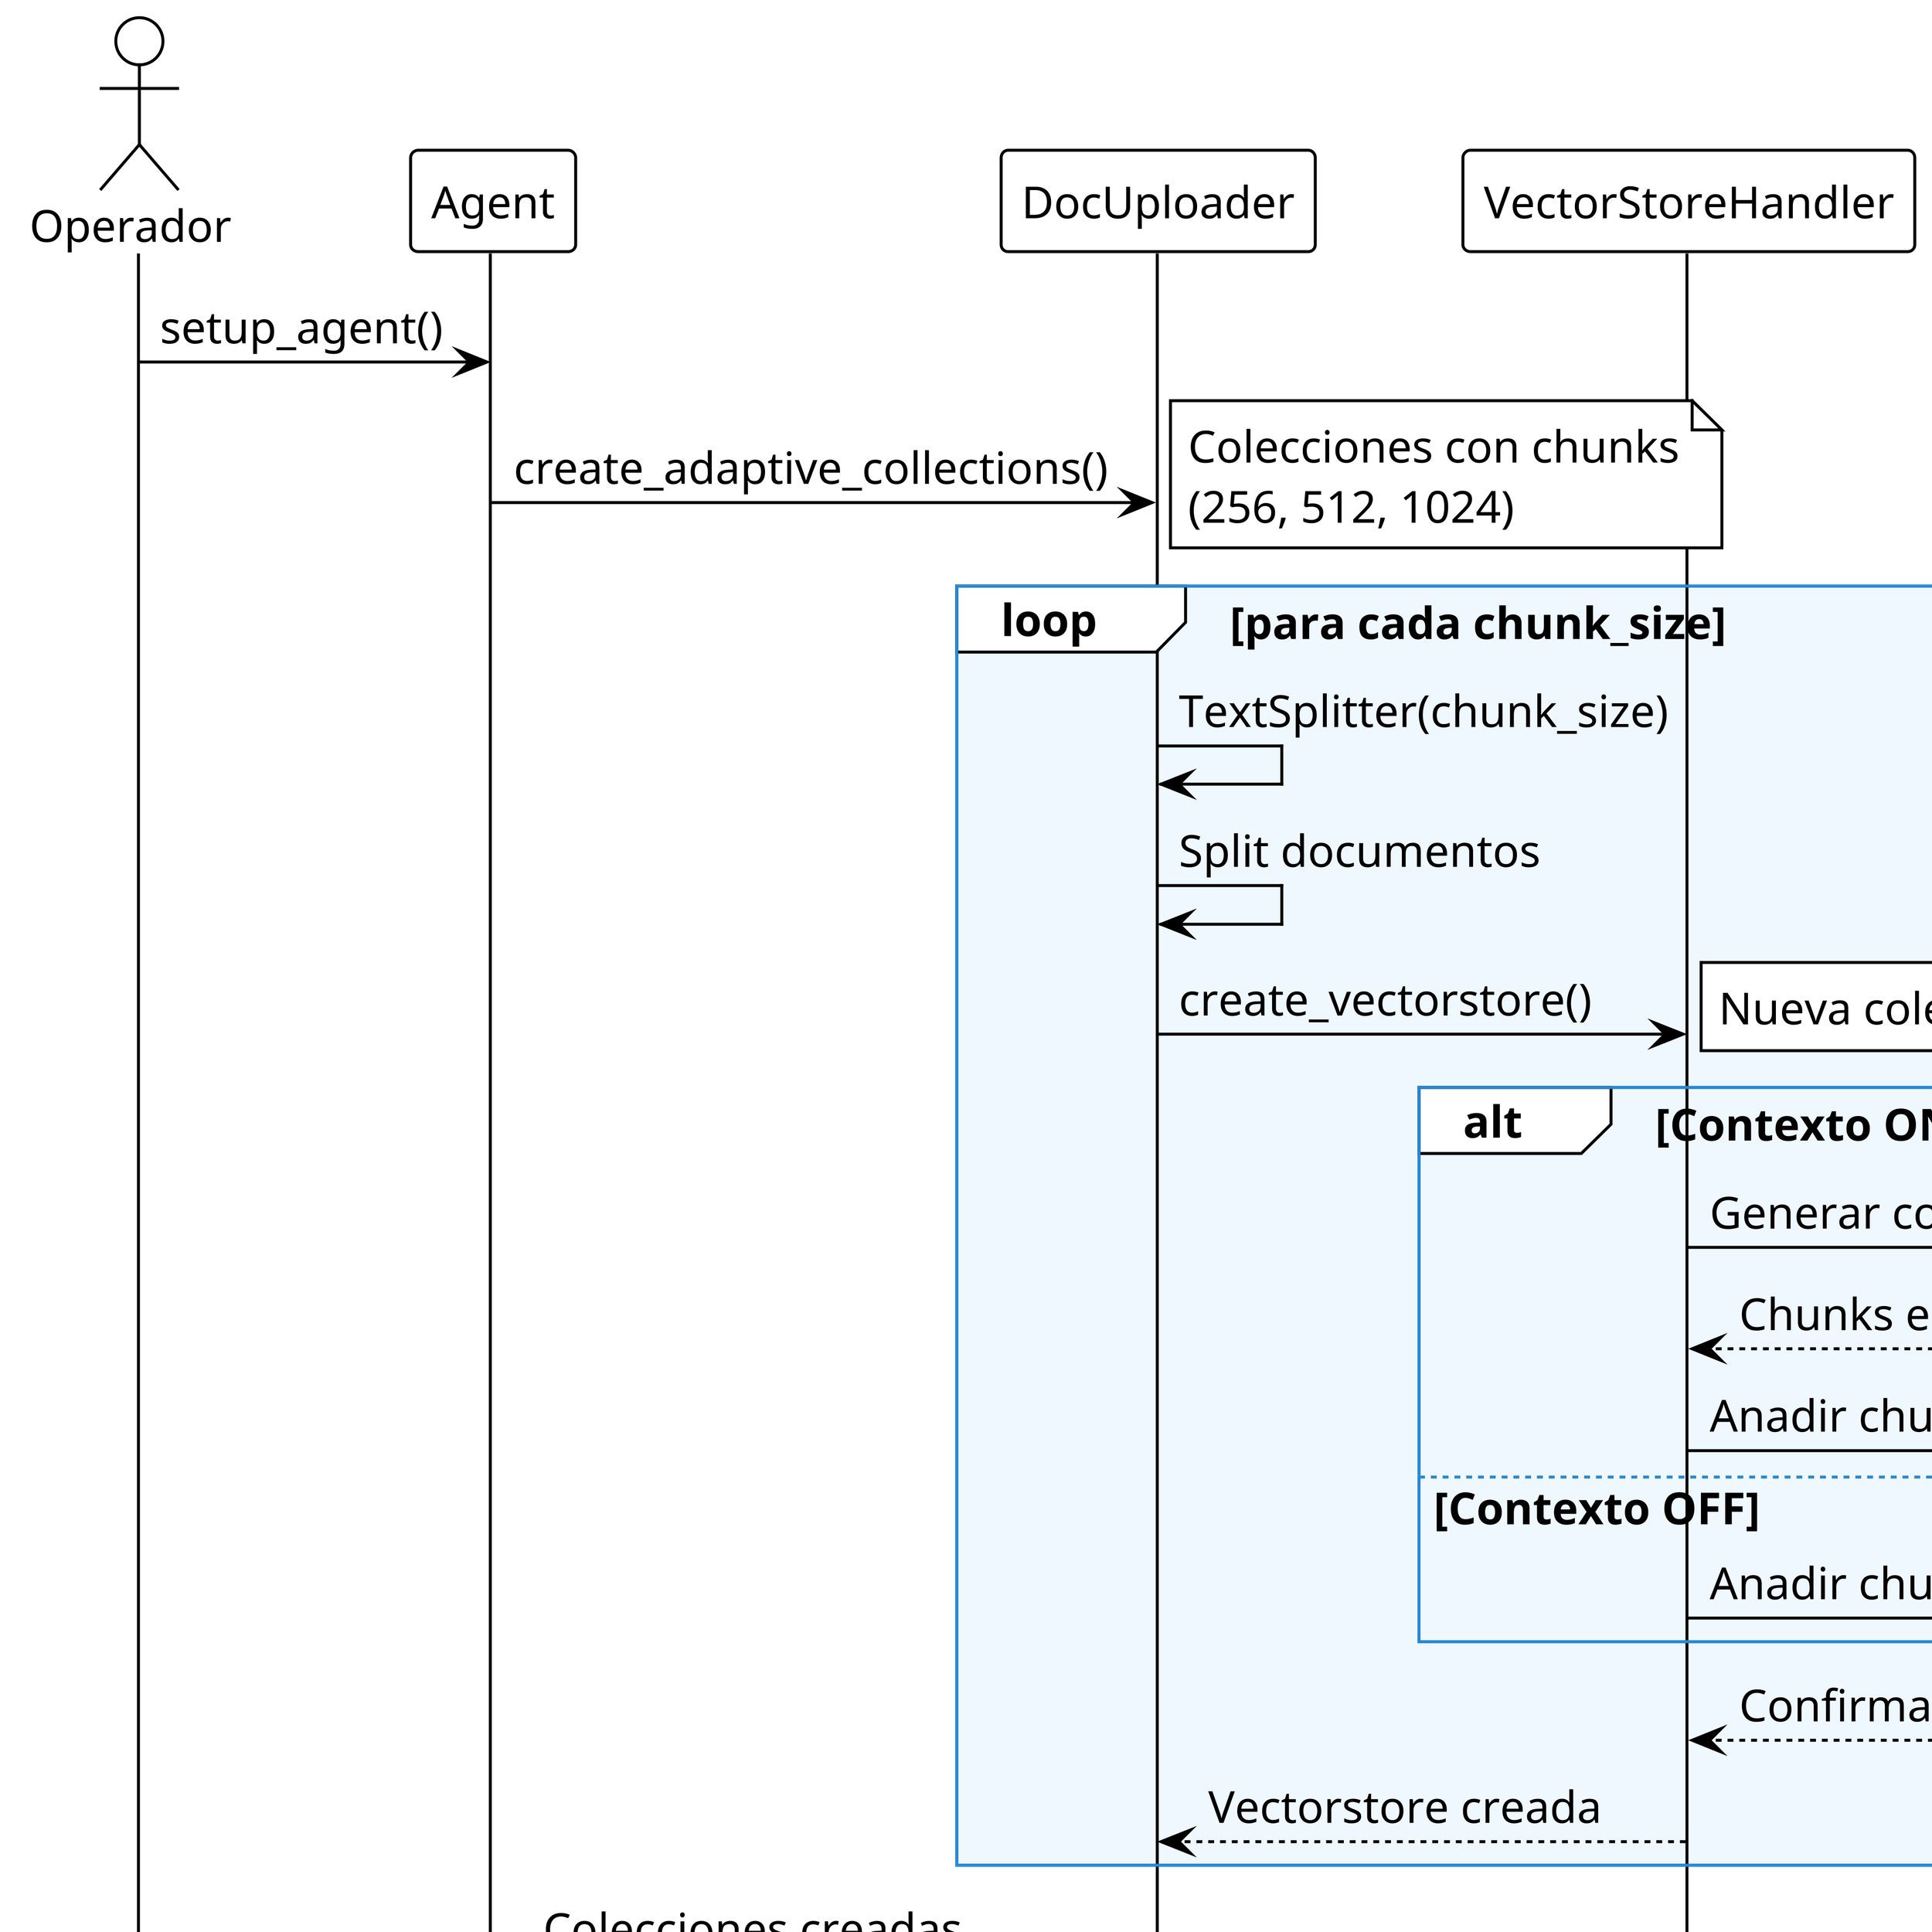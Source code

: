 @startuml
!theme plain
skinparam {
    dpi 600
    shadowing false
    backgroundColor transparent
    defaultFontName "Arial"
    defaultFontSize 15
    sequenceArrowThickness 1
    sequenceParticipant {
        padding 5
    }
    package {
        borderColor #2688d4
        backgroundColor #f0f8ff
    }
    database {
        borderColor #2688d4
        backgroundColor #add8e6
    }
}

actor "Operador" as Operator
participant "Agent" as Agent
participant "DocUploader" as Uploader
participant "VectorStoreHandler" as Handler
participant "ContextGen" as ContextGen
participant "Milvus" as VectorStore

Operator -> Agent: setup_agent()
Agent -> Uploader: create_adaptive_collections()
note right: Colecciones con chunks\n(256, 512, 1024)

loop para cada chunk_size
    Uploader -> Uploader: TextSplitter(chunk_size)
    Uploader -> Uploader: Split documentos
    
    Uploader -> Handler: create_vectorstore()
    note right: Nueva coleccion

    alt Contexto ON
        Handler -> ContextGen: Generar contexto
        ContextGen --> Handler: Chunks enriquecidos
        Handler -> VectorStore: Anadir chunks+contexto
    else Contexto OFF
        Handler -> VectorStore: Anadir chunks directos
    end
    
    VectorStore --> Handler: Confirmacion
    Handler --> Uploader: Vectorstore creada
end

Uploader --> Agent: Colecciones creadas
Agent --> Operator: Agente listo
@enduml
